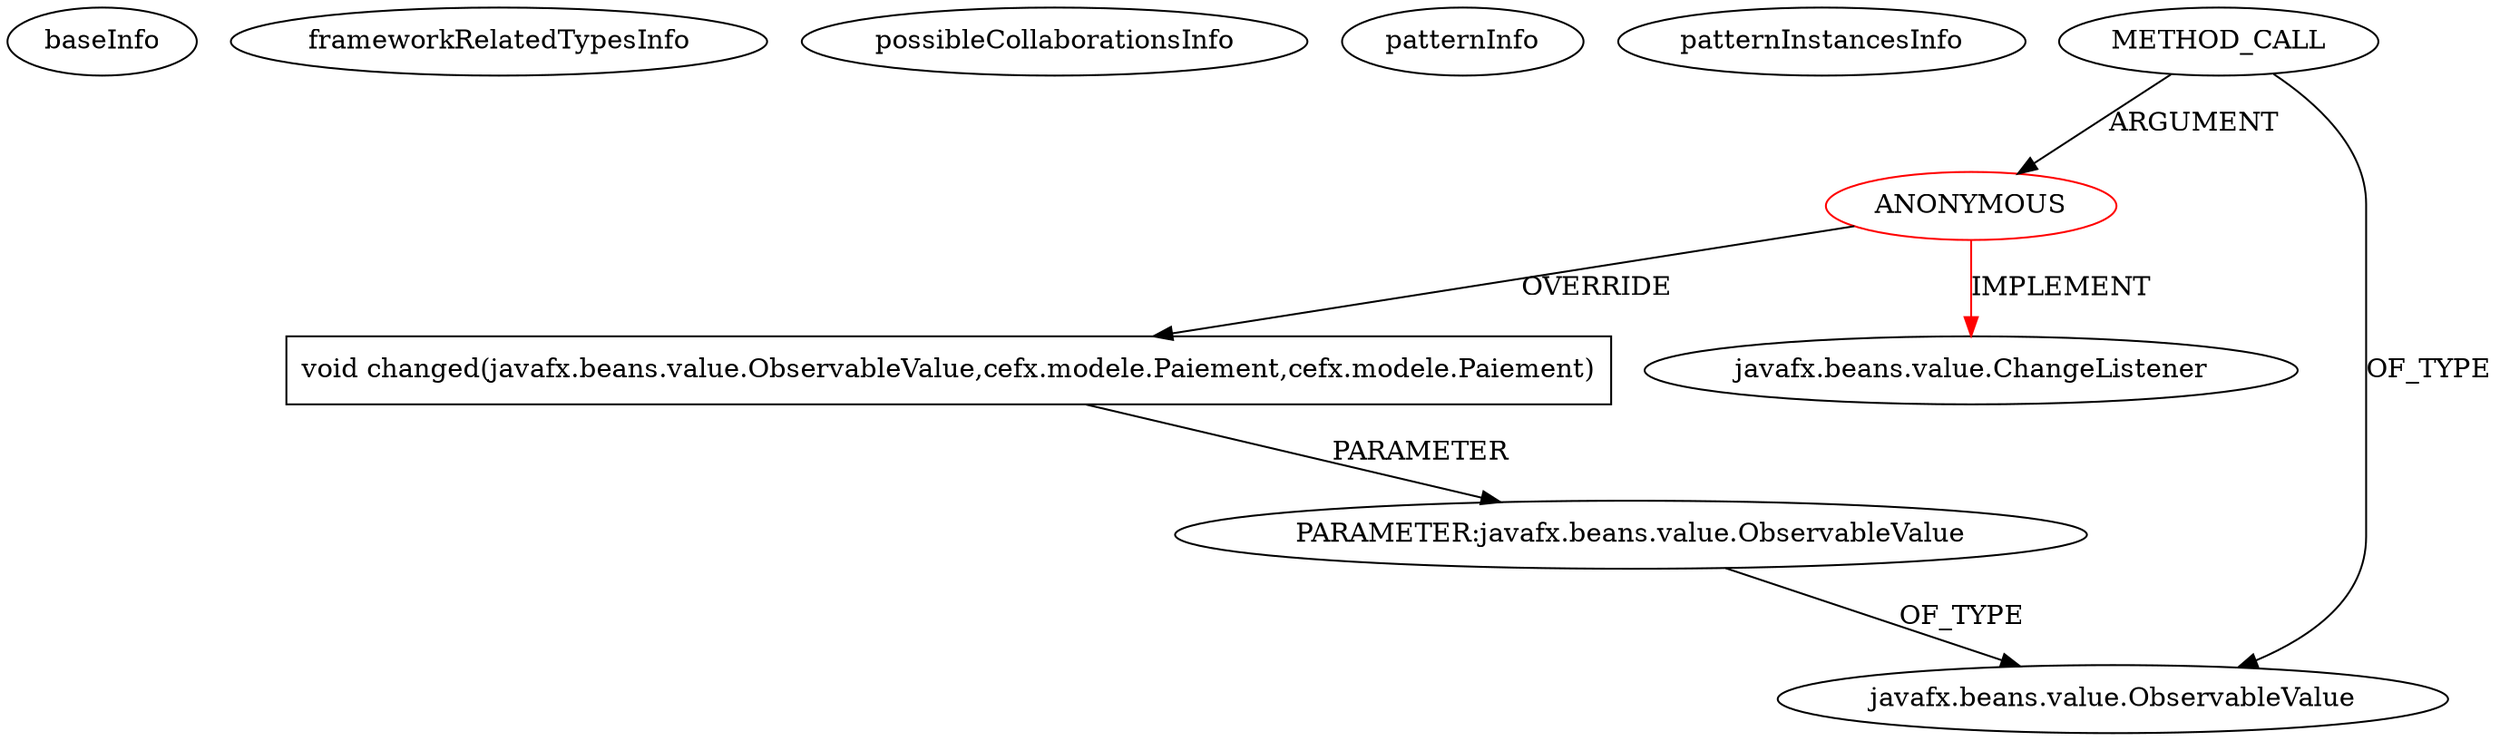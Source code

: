 digraph {
baseInfo[graphId=4444,category="pattern",isAnonymous=true,possibleRelation=false]
frameworkRelatedTypesInfo[0="javafx.beans.value.ChangeListener"]
possibleCollaborationsInfo[]
patternInfo[frequency=2.0,patternRootClient=0]
patternInstancesInfo[0="bianconejo-CEFX~/bianconejo-CEFX/CEFX-master/src/cefx/CEHistoriqueController.java~void initializeTabPaiements()~2044",1="bianconejo-CEFX~/bianconejo-CEFX/CEFX-master/src/cefx/CEPaiementAttenteController.java~void initializeTabPaiement()~2026"]
4[label="void changed(javafx.beans.value.ObservableValue,cefx.modele.Paiement,cefx.modele.Paiement)",vertexType="OVERRIDING_METHOD_DECLARATION",isFrameworkType=false,shape=box]
0[label="ANONYMOUS",vertexType="ROOT_ANONYMOUS_DECLARATION",isFrameworkType=false,color=red]
1[label="javafx.beans.value.ChangeListener",vertexType="FRAMEWORK_INTERFACE_TYPE",isFrameworkType=false]
2[label="METHOD_CALL",vertexType="OUTSIDE_CALL",isFrameworkType=false]
5[label="PARAMETER:javafx.beans.value.ObservableValue",vertexType="PARAMETER_DECLARATION",isFrameworkType=false]
3[label="javafx.beans.value.ObservableValue",vertexType="FRAMEWORK_INTERFACE_TYPE",isFrameworkType=false]
4->5[label="PARAMETER"]
2->0[label="ARGUMENT"]
0->4[label="OVERRIDE"]
2->3[label="OF_TYPE"]
5->3[label="OF_TYPE"]
0->1[label="IMPLEMENT",color=red]
}
